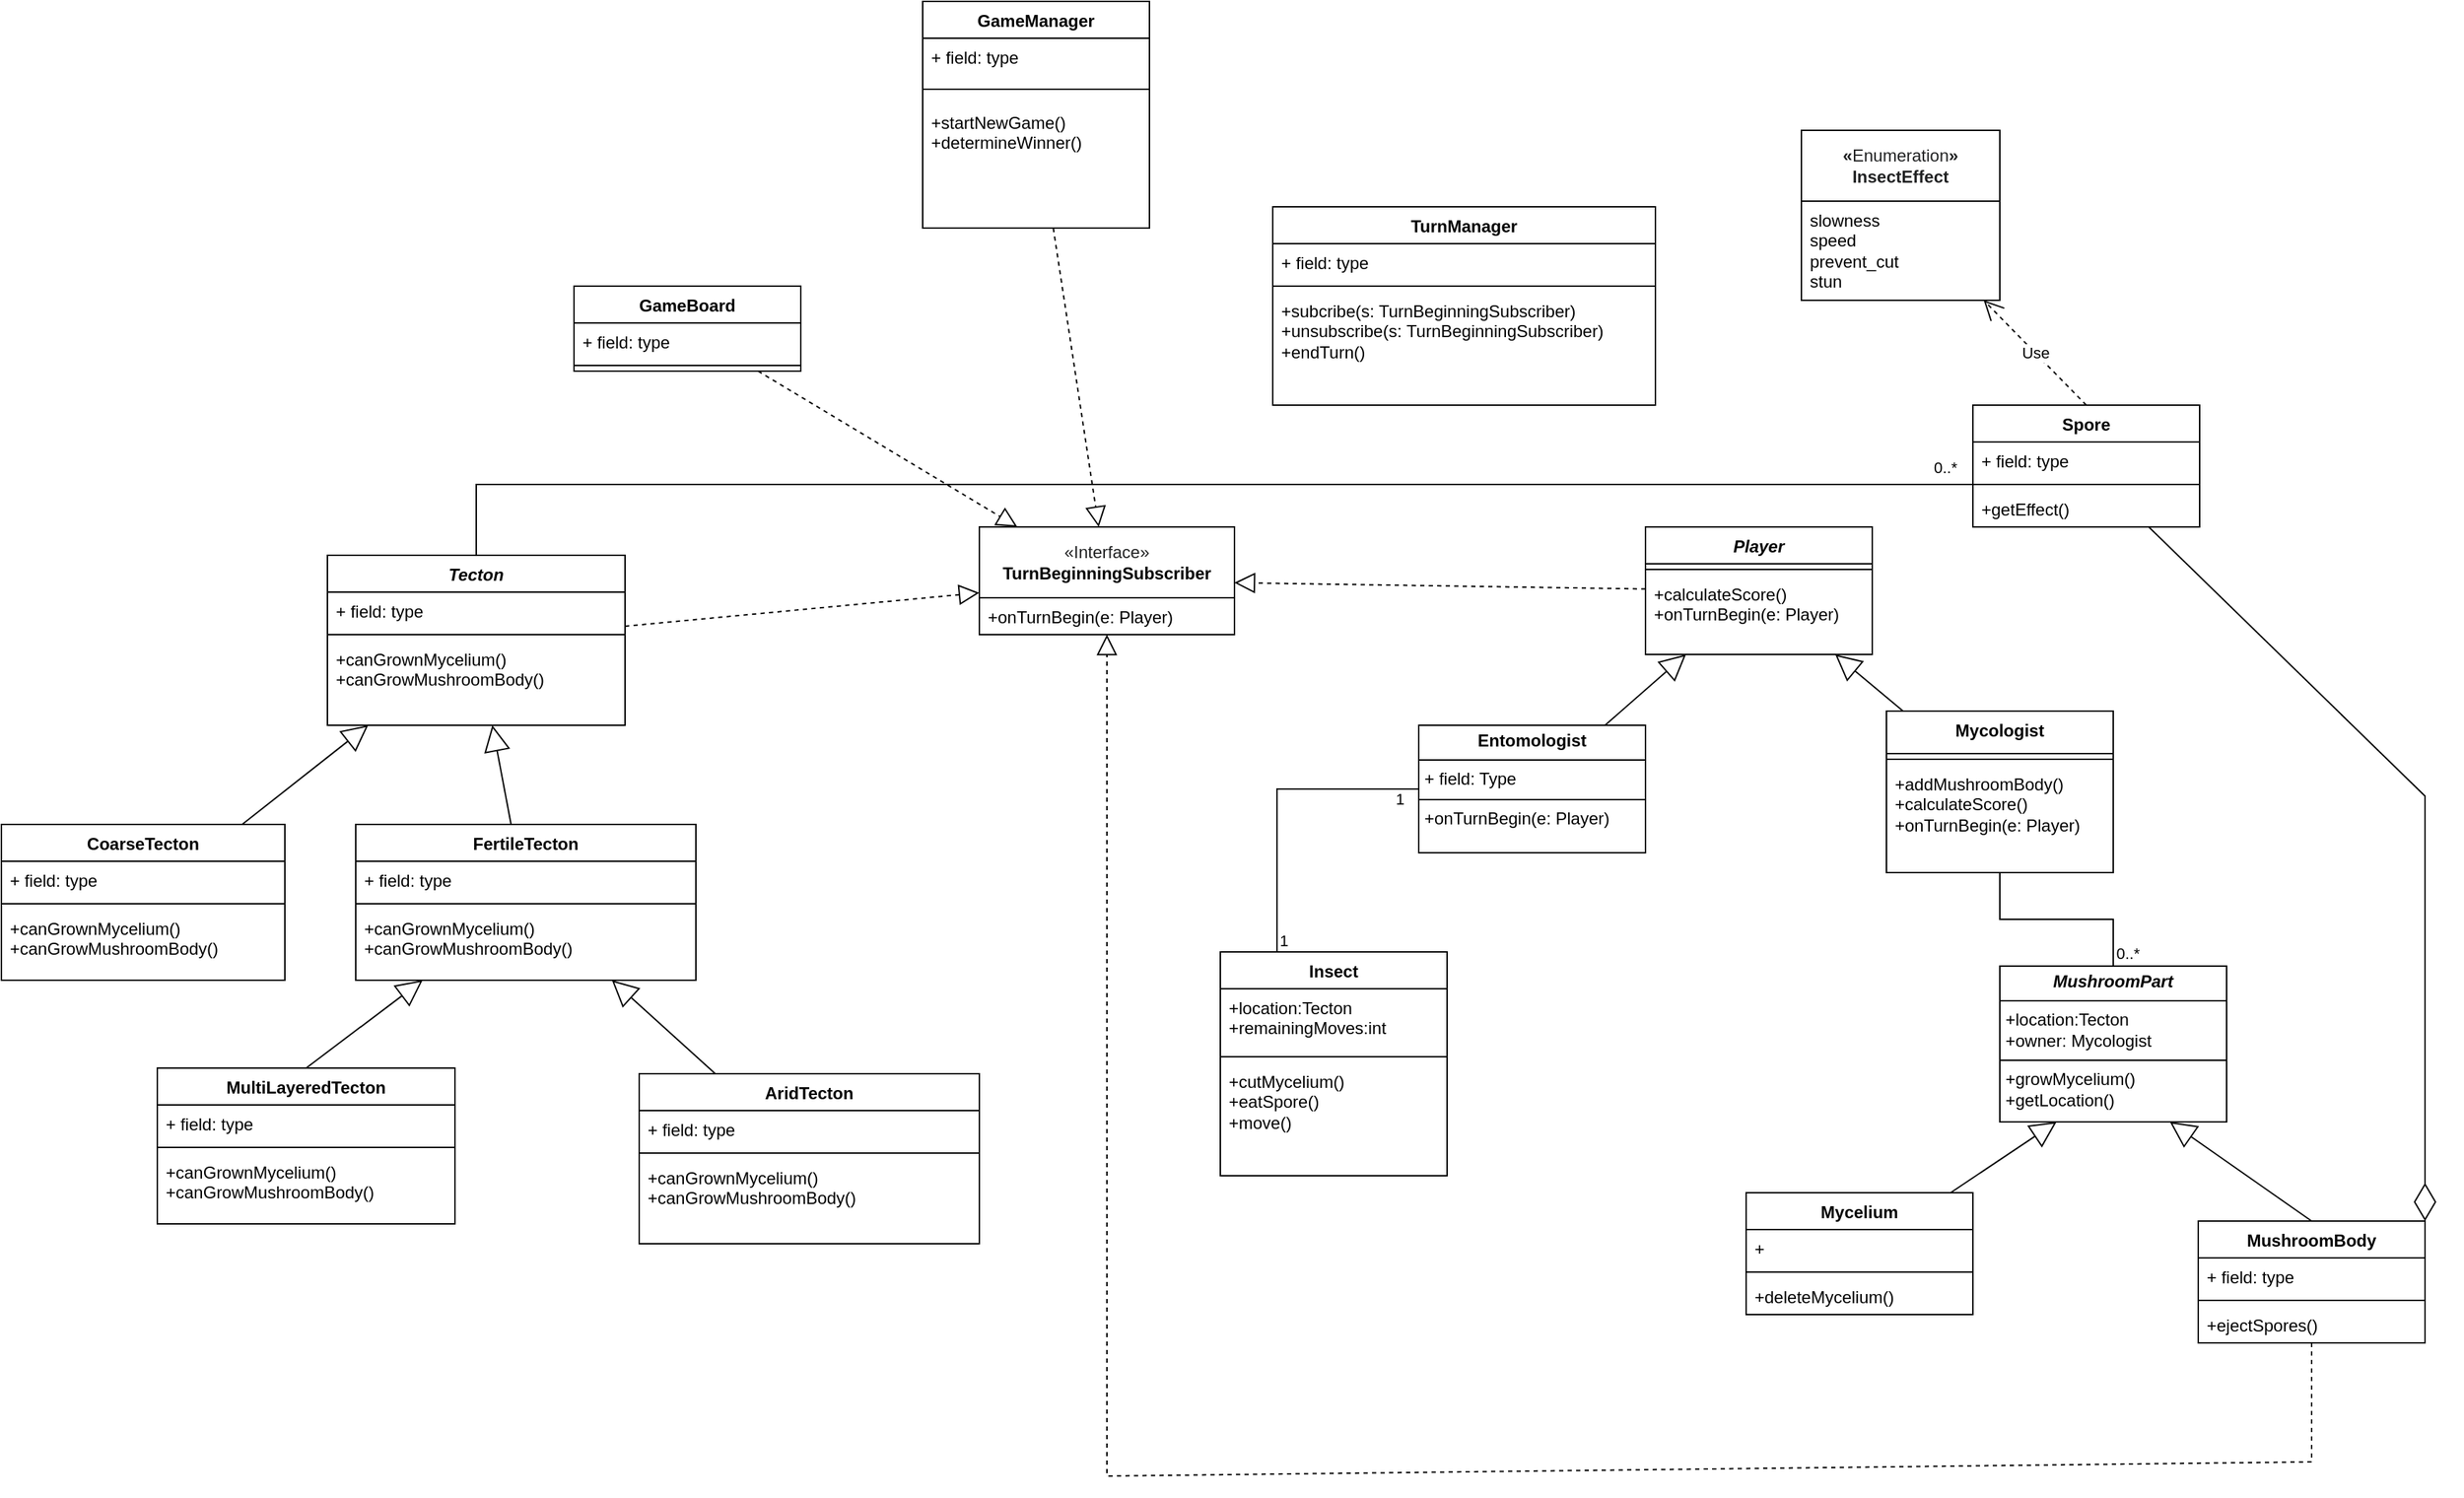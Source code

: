 <mxfile version="26.0.16">
  <diagram name="1 oldal" id="HN4nqooMKYYf8FHrTF-G">
    <mxGraphModel dx="2461" dy="892" grid="1" gridSize="10" guides="1" tooltips="1" connect="1" arrows="1" fold="1" page="1" pageScale="1" pageWidth="827" pageHeight="1169" math="0" shadow="0">
      <root>
        <mxCell id="0" />
        <mxCell id="1" parent="0" />
        <mxCell id="9xMKTx-2CF4HgZ_WFdCq-62" value="&lt;i style=&quot;&quot;&gt;Tecton&lt;/i&gt;" style="swimlane;fontStyle=1;align=center;verticalAlign=top;childLayout=stackLayout;horizontal=1;startSize=26;horizontalStack=0;resizeParent=1;resizeParentMax=0;resizeLast=0;collapsible=1;marginBottom=0;whiteSpace=wrap;html=1;" parent="1" vertex="1">
          <mxGeometry x="160" y="400" width="210" height="120" as="geometry">
            <mxRectangle x="240" y="190" width="80" height="30" as="alternateBounds" />
          </mxGeometry>
        </mxCell>
        <mxCell id="9xMKTx-2CF4HgZ_WFdCq-63" value="+ field: type" style="text;strokeColor=none;fillColor=none;align=left;verticalAlign=top;spacingLeft=4;spacingRight=4;overflow=hidden;rotatable=0;points=[[0,0.5],[1,0.5]];portConstraint=eastwest;whiteSpace=wrap;html=1;" parent="9xMKTx-2CF4HgZ_WFdCq-62" vertex="1">
          <mxGeometry y="26" width="210" height="26" as="geometry" />
        </mxCell>
        <mxCell id="9xMKTx-2CF4HgZ_WFdCq-64" value="" style="line;strokeWidth=1;fillColor=none;align=left;verticalAlign=middle;spacingTop=-1;spacingLeft=3;spacingRight=3;rotatable=0;labelPosition=right;points=[];portConstraint=eastwest;strokeColor=inherit;" parent="9xMKTx-2CF4HgZ_WFdCq-62" vertex="1">
          <mxGeometry y="52" width="210" height="8" as="geometry" />
        </mxCell>
        <mxCell id="9xMKTx-2CF4HgZ_WFdCq-65" value="+canGrownMycelium()&lt;div&gt;+canGrowMushroomBody()&lt;/div&gt;" style="text;strokeColor=none;fillColor=none;align=left;verticalAlign=top;spacingLeft=4;spacingRight=4;overflow=hidden;rotatable=0;points=[[0,0.5],[1,0.5]];portConstraint=eastwest;whiteSpace=wrap;html=1;" parent="9xMKTx-2CF4HgZ_WFdCq-62" vertex="1">
          <mxGeometry y="60" width="210" height="60" as="geometry" />
        </mxCell>
        <mxCell id="9xMKTx-2CF4HgZ_WFdCq-66" value="CoarseTecton" style="swimlane;fontStyle=1;align=center;verticalAlign=top;childLayout=stackLayout;horizontal=1;startSize=26;horizontalStack=0;resizeParent=1;resizeParentMax=0;resizeLast=0;collapsible=1;marginBottom=0;whiteSpace=wrap;html=1;" parent="1" vertex="1">
          <mxGeometry x="-70" y="590" width="200" height="110" as="geometry" />
        </mxCell>
        <mxCell id="9xMKTx-2CF4HgZ_WFdCq-67" value="+ field: type" style="text;strokeColor=none;fillColor=none;align=left;verticalAlign=top;spacingLeft=4;spacingRight=4;overflow=hidden;rotatable=0;points=[[0,0.5],[1,0.5]];portConstraint=eastwest;whiteSpace=wrap;html=1;" parent="9xMKTx-2CF4HgZ_WFdCq-66" vertex="1">
          <mxGeometry y="26" width="200" height="26" as="geometry" />
        </mxCell>
        <mxCell id="9xMKTx-2CF4HgZ_WFdCq-68" value="" style="line;strokeWidth=1;fillColor=none;align=left;verticalAlign=middle;spacingTop=-1;spacingLeft=3;spacingRight=3;rotatable=0;labelPosition=right;points=[];portConstraint=eastwest;strokeColor=inherit;" parent="9xMKTx-2CF4HgZ_WFdCq-66" vertex="1">
          <mxGeometry y="52" width="200" height="8" as="geometry" />
        </mxCell>
        <mxCell id="9xMKTx-2CF4HgZ_WFdCq-69" value="+canGrownMycelium()&lt;div&gt;+canGrowMushroomBody()&lt;/div&gt;" style="text;strokeColor=none;fillColor=none;align=left;verticalAlign=top;spacingLeft=4;spacingRight=4;overflow=hidden;rotatable=0;points=[[0,0.5],[1,0.5]];portConstraint=eastwest;whiteSpace=wrap;html=1;" parent="9xMKTx-2CF4HgZ_WFdCq-66" vertex="1">
          <mxGeometry y="60" width="200" height="50" as="geometry" />
        </mxCell>
        <mxCell id="9xMKTx-2CF4HgZ_WFdCq-72" value="FertileTecton" style="swimlane;fontStyle=1;align=center;verticalAlign=top;childLayout=stackLayout;horizontal=1;startSize=26;horizontalStack=0;resizeParent=1;resizeParentMax=0;resizeLast=0;collapsible=1;marginBottom=0;whiteSpace=wrap;html=1;" parent="1" vertex="1">
          <mxGeometry x="180" y="590" width="240" height="110" as="geometry" />
        </mxCell>
        <mxCell id="9xMKTx-2CF4HgZ_WFdCq-73" value="+ field: type" style="text;strokeColor=none;fillColor=none;align=left;verticalAlign=top;spacingLeft=4;spacingRight=4;overflow=hidden;rotatable=0;points=[[0,0.5],[1,0.5]];portConstraint=eastwest;whiteSpace=wrap;html=1;" parent="9xMKTx-2CF4HgZ_WFdCq-72" vertex="1">
          <mxGeometry y="26" width="240" height="26" as="geometry" />
        </mxCell>
        <mxCell id="9xMKTx-2CF4HgZ_WFdCq-74" value="" style="line;strokeWidth=1;fillColor=none;align=left;verticalAlign=middle;spacingTop=-1;spacingLeft=3;spacingRight=3;rotatable=0;labelPosition=right;points=[];portConstraint=eastwest;strokeColor=inherit;" parent="9xMKTx-2CF4HgZ_WFdCq-72" vertex="1">
          <mxGeometry y="52" width="240" height="8" as="geometry" />
        </mxCell>
        <mxCell id="9xMKTx-2CF4HgZ_WFdCq-75" value="&lt;div&gt;+canGrownMycelium()&lt;div&gt;+canGrowMushroomBody()&lt;/div&gt;&lt;/div&gt;" style="text;strokeColor=none;fillColor=none;align=left;verticalAlign=top;spacingLeft=4;spacingRight=4;overflow=hidden;rotatable=0;points=[[0,0.5],[1,0.5]];portConstraint=eastwest;whiteSpace=wrap;html=1;" parent="9xMKTx-2CF4HgZ_WFdCq-72" vertex="1">
          <mxGeometry y="60" width="240" height="50" as="geometry" />
        </mxCell>
        <mxCell id="9xMKTx-2CF4HgZ_WFdCq-80" value="" style="endArrow=block;endSize=16;endFill=0;html=1;rounded=0;" parent="1" source="9xMKTx-2CF4HgZ_WFdCq-66" target="9xMKTx-2CF4HgZ_WFdCq-62" edge="1">
          <mxGeometry width="160" relative="1" as="geometry">
            <mxPoint x="150" y="490" as="sourcePoint" />
            <mxPoint x="130" y="540" as="targetPoint" />
            <Array as="points" />
          </mxGeometry>
        </mxCell>
        <mxCell id="9xMKTx-2CF4HgZ_WFdCq-81" value="" style="endArrow=block;endSize=16;endFill=0;html=1;rounded=0;" parent="1" source="9xMKTx-2CF4HgZ_WFdCq-72" target="9xMKTx-2CF4HgZ_WFdCq-62" edge="1">
          <mxGeometry width="160" relative="1" as="geometry">
            <mxPoint x="224" y="490" as="sourcePoint" />
            <mxPoint x="280" y="550" as="targetPoint" />
          </mxGeometry>
        </mxCell>
        <mxCell id="9xMKTx-2CF4HgZ_WFdCq-82" value="MultiLayeredTecton" style="swimlane;fontStyle=1;align=center;verticalAlign=top;childLayout=stackLayout;horizontal=1;startSize=26;horizontalStack=0;resizeParent=1;resizeParentMax=0;resizeLast=0;collapsible=1;marginBottom=0;whiteSpace=wrap;html=1;" parent="1" vertex="1">
          <mxGeometry x="40" y="762" width="210" height="110" as="geometry" />
        </mxCell>
        <mxCell id="9xMKTx-2CF4HgZ_WFdCq-83" value="+ field: type" style="text;strokeColor=none;fillColor=none;align=left;verticalAlign=top;spacingLeft=4;spacingRight=4;overflow=hidden;rotatable=0;points=[[0,0.5],[1,0.5]];portConstraint=eastwest;whiteSpace=wrap;html=1;" parent="9xMKTx-2CF4HgZ_WFdCq-82" vertex="1">
          <mxGeometry y="26" width="210" height="26" as="geometry" />
        </mxCell>
        <mxCell id="9xMKTx-2CF4HgZ_WFdCq-84" value="" style="line;strokeWidth=1;fillColor=none;align=left;verticalAlign=middle;spacingTop=-1;spacingLeft=3;spacingRight=3;rotatable=0;labelPosition=right;points=[];portConstraint=eastwest;strokeColor=inherit;" parent="9xMKTx-2CF4HgZ_WFdCq-82" vertex="1">
          <mxGeometry y="52" width="210" height="8" as="geometry" />
        </mxCell>
        <mxCell id="9xMKTx-2CF4HgZ_WFdCq-85" value="+canGrownMycelium()&lt;div&gt;+canGrowMushroomBody()&lt;/div&gt;" style="text;strokeColor=none;fillColor=none;align=left;verticalAlign=top;spacingLeft=4;spacingRight=4;overflow=hidden;rotatable=0;points=[[0,0.5],[1,0.5]];portConstraint=eastwest;whiteSpace=wrap;html=1;" parent="9xMKTx-2CF4HgZ_WFdCq-82" vertex="1">
          <mxGeometry y="60" width="210" height="50" as="geometry" />
        </mxCell>
        <mxCell id="9xMKTx-2CF4HgZ_WFdCq-86" value="AridTecton" style="swimlane;fontStyle=1;align=center;verticalAlign=top;childLayout=stackLayout;horizontal=1;startSize=26;horizontalStack=0;resizeParent=1;resizeParentMax=0;resizeLast=0;collapsible=1;marginBottom=0;whiteSpace=wrap;html=1;" parent="1" vertex="1">
          <mxGeometry x="380" y="766" width="240" height="120" as="geometry" />
        </mxCell>
        <mxCell id="9xMKTx-2CF4HgZ_WFdCq-87" value="+ field: type" style="text;strokeColor=none;fillColor=none;align=left;verticalAlign=top;spacingLeft=4;spacingRight=4;overflow=hidden;rotatable=0;points=[[0,0.5],[1,0.5]];portConstraint=eastwest;whiteSpace=wrap;html=1;" parent="9xMKTx-2CF4HgZ_WFdCq-86" vertex="1">
          <mxGeometry y="26" width="240" height="26" as="geometry" />
        </mxCell>
        <mxCell id="9xMKTx-2CF4HgZ_WFdCq-88" value="" style="line;strokeWidth=1;fillColor=none;align=left;verticalAlign=middle;spacingTop=-1;spacingLeft=3;spacingRight=3;rotatable=0;labelPosition=right;points=[];portConstraint=eastwest;strokeColor=inherit;" parent="9xMKTx-2CF4HgZ_WFdCq-86" vertex="1">
          <mxGeometry y="52" width="240" height="8" as="geometry" />
        </mxCell>
        <mxCell id="9xMKTx-2CF4HgZ_WFdCq-89" value="+canGrownMycelium()&lt;div&gt;+canGrowMushroomBody()&lt;/div&gt;" style="text;strokeColor=none;fillColor=none;align=left;verticalAlign=top;spacingLeft=4;spacingRight=4;overflow=hidden;rotatable=0;points=[[0,0.5],[1,0.5]];portConstraint=eastwest;whiteSpace=wrap;html=1;" parent="9xMKTx-2CF4HgZ_WFdCq-86" vertex="1">
          <mxGeometry y="60" width="240" height="60" as="geometry" />
        </mxCell>
        <mxCell id="9xMKTx-2CF4HgZ_WFdCq-94" value="" style="endArrow=block;endSize=16;endFill=0;html=1;rounded=0;" parent="1" source="9xMKTx-2CF4HgZ_WFdCq-86" target="9xMKTx-2CF4HgZ_WFdCq-72" edge="1">
          <mxGeometry width="160" relative="1" as="geometry">
            <mxPoint x="390" y="762" as="sourcePoint" />
            <mxPoint x="400" y="710" as="targetPoint" />
          </mxGeometry>
        </mxCell>
        <mxCell id="9xMKTx-2CF4HgZ_WFdCq-96" value="" style="endArrow=block;endSize=16;endFill=0;html=1;rounded=0;exitX=0.5;exitY=0;exitDx=0;exitDy=0;" parent="1" source="9xMKTx-2CF4HgZ_WFdCq-82" target="9xMKTx-2CF4HgZ_WFdCq-72" edge="1">
          <mxGeometry x="0.003" width="160" relative="1" as="geometry">
            <mxPoint x="180" y="740" as="sourcePoint" />
            <mxPoint x="100" y="740" as="targetPoint" />
            <mxPoint as="offset" />
          </mxGeometry>
        </mxCell>
        <mxCell id="9xMKTx-2CF4HgZ_WFdCq-107" value="&lt;p style=&quot;margin:0px;margin-top:4px;text-align:center;&quot;&gt;&lt;b&gt;&lt;i&gt;MushroomPart&lt;/i&gt;&lt;/b&gt;&lt;/p&gt;&lt;hr size=&quot;1&quot; style=&quot;border-style:solid;&quot;&gt;&lt;p style=&quot;margin:0px;margin-left:4px;&quot;&gt;+location:Tecton&lt;/p&gt;&lt;p style=&quot;margin:0px;margin-left:4px;&quot;&gt;+owner: Mycologist&lt;/p&gt;&lt;hr size=&quot;1&quot; style=&quot;border-style:solid;&quot;&gt;&lt;p style=&quot;margin:0px;margin-left:4px;&quot;&gt;+growMycelium()&lt;/p&gt;&lt;p style=&quot;margin:0px;margin-left:4px;&quot;&gt;+getLocation()&lt;/p&gt;" style="verticalAlign=top;align=left;overflow=fill;html=1;whiteSpace=wrap;" parent="1" vertex="1">
          <mxGeometry x="1340" y="690" width="160" height="110" as="geometry" />
        </mxCell>
        <mxCell id="9xMKTx-2CF4HgZ_WFdCq-108" style="edgeStyle=orthogonalEdgeStyle;rounded=0;orthogonalLoop=1;jettySize=auto;html=1;exitX=0.5;exitY=1;exitDx=0;exitDy=0;" parent="1" source="9xMKTx-2CF4HgZ_WFdCq-107" target="9xMKTx-2CF4HgZ_WFdCq-107" edge="1">
          <mxGeometry relative="1" as="geometry" />
        </mxCell>
        <mxCell id="9xMKTx-2CF4HgZ_WFdCq-109" value="Mycelium" style="swimlane;fontStyle=1;align=center;verticalAlign=top;childLayout=stackLayout;horizontal=1;startSize=26;horizontalStack=0;resizeParent=1;resizeParentMax=0;resizeLast=0;collapsible=1;marginBottom=0;whiteSpace=wrap;html=1;" parent="1" vertex="1">
          <mxGeometry x="1161" y="850" width="160" height="86" as="geometry" />
        </mxCell>
        <mxCell id="9xMKTx-2CF4HgZ_WFdCq-110" value="+" style="text;strokeColor=none;fillColor=none;align=left;verticalAlign=top;spacingLeft=4;spacingRight=4;overflow=hidden;rotatable=0;points=[[0,0.5],[1,0.5]];portConstraint=eastwest;whiteSpace=wrap;html=1;" parent="9xMKTx-2CF4HgZ_WFdCq-109" vertex="1">
          <mxGeometry y="26" width="160" height="26" as="geometry" />
        </mxCell>
        <mxCell id="9xMKTx-2CF4HgZ_WFdCq-111" value="" style="line;strokeWidth=1;fillColor=none;align=left;verticalAlign=middle;spacingTop=-1;spacingLeft=3;spacingRight=3;rotatable=0;labelPosition=right;points=[];portConstraint=eastwest;strokeColor=inherit;" parent="9xMKTx-2CF4HgZ_WFdCq-109" vertex="1">
          <mxGeometry y="52" width="160" height="8" as="geometry" />
        </mxCell>
        <mxCell id="9xMKTx-2CF4HgZ_WFdCq-112" value="+deleteMycelium()" style="text;strokeColor=none;fillColor=none;align=left;verticalAlign=top;spacingLeft=4;spacingRight=4;overflow=hidden;rotatable=0;points=[[0,0.5],[1,0.5]];portConstraint=eastwest;whiteSpace=wrap;html=1;" parent="9xMKTx-2CF4HgZ_WFdCq-109" vertex="1">
          <mxGeometry y="60" width="160" height="26" as="geometry" />
        </mxCell>
        <mxCell id="9xMKTx-2CF4HgZ_WFdCq-113" value="MushroomBody" style="swimlane;fontStyle=1;align=center;verticalAlign=top;childLayout=stackLayout;horizontal=1;startSize=26;horizontalStack=0;resizeParent=1;resizeParentMax=0;resizeLast=0;collapsible=1;marginBottom=0;whiteSpace=wrap;html=1;" parent="1" vertex="1">
          <mxGeometry x="1480" y="870" width="160" height="86" as="geometry" />
        </mxCell>
        <mxCell id="9xMKTx-2CF4HgZ_WFdCq-114" value="+ field: type" style="text;strokeColor=none;fillColor=none;align=left;verticalAlign=top;spacingLeft=4;spacingRight=4;overflow=hidden;rotatable=0;points=[[0,0.5],[1,0.5]];portConstraint=eastwest;whiteSpace=wrap;html=1;" parent="9xMKTx-2CF4HgZ_WFdCq-113" vertex="1">
          <mxGeometry y="26" width="160" height="26" as="geometry" />
        </mxCell>
        <mxCell id="9xMKTx-2CF4HgZ_WFdCq-115" value="" style="line;strokeWidth=1;fillColor=none;align=left;verticalAlign=middle;spacingTop=-1;spacingLeft=3;spacingRight=3;rotatable=0;labelPosition=right;points=[];portConstraint=eastwest;strokeColor=inherit;" parent="9xMKTx-2CF4HgZ_WFdCq-113" vertex="1">
          <mxGeometry y="52" width="160" height="8" as="geometry" />
        </mxCell>
        <mxCell id="9xMKTx-2CF4HgZ_WFdCq-116" value="&lt;div&gt;+ejectSpores()&lt;/div&gt;" style="text;strokeColor=none;fillColor=none;align=left;verticalAlign=top;spacingLeft=4;spacingRight=4;overflow=hidden;rotatable=0;points=[[0,0.5],[1,0.5]];portConstraint=eastwest;whiteSpace=wrap;html=1;" parent="9xMKTx-2CF4HgZ_WFdCq-113" vertex="1">
          <mxGeometry y="60" width="160" height="26" as="geometry" />
        </mxCell>
        <mxCell id="9xMKTx-2CF4HgZ_WFdCq-117" value="" style="endArrow=block;endSize=16;endFill=0;html=1;rounded=0;exitX=0.5;exitY=0;exitDx=0;exitDy=0;entryX=0.75;entryY=1;entryDx=0;entryDy=0;" parent="1" source="9xMKTx-2CF4HgZ_WFdCq-113" target="9xMKTx-2CF4HgZ_WFdCq-107" edge="1">
          <mxGeometry width="160" relative="1" as="geometry">
            <mxPoint x="300" y="902" as="sourcePoint" />
            <mxPoint x="950" y="792" as="targetPoint" />
          </mxGeometry>
        </mxCell>
        <mxCell id="9xMKTx-2CF4HgZ_WFdCq-118" value="" style="endArrow=block;endSize=16;endFill=0;html=1;rounded=0;entryX=0.25;entryY=1;entryDx=0;entryDy=0;" parent="1" source="9xMKTx-2CF4HgZ_WFdCq-109" target="9xMKTx-2CF4HgZ_WFdCq-107" edge="1">
          <mxGeometry width="160" relative="1" as="geometry">
            <mxPoint x="1450" y="878" as="sourcePoint" />
            <mxPoint x="690" y="792" as="targetPoint" />
          </mxGeometry>
        </mxCell>
        <mxCell id="9xMKTx-2CF4HgZ_WFdCq-123" value="Spore" style="swimlane;fontStyle=1;align=center;verticalAlign=top;childLayout=stackLayout;horizontal=1;startSize=26;horizontalStack=0;resizeParent=1;resizeParentMax=0;resizeLast=0;collapsible=1;marginBottom=0;whiteSpace=wrap;html=1;" parent="1" vertex="1">
          <mxGeometry x="1321" y="294" width="160" height="86" as="geometry" />
        </mxCell>
        <mxCell id="9xMKTx-2CF4HgZ_WFdCq-124" value="+ field: type" style="text;strokeColor=none;fillColor=none;align=left;verticalAlign=top;spacingLeft=4;spacingRight=4;overflow=hidden;rotatable=0;points=[[0,0.5],[1,0.5]];portConstraint=eastwest;whiteSpace=wrap;html=1;" parent="9xMKTx-2CF4HgZ_WFdCq-123" vertex="1">
          <mxGeometry y="26" width="160" height="26" as="geometry" />
        </mxCell>
        <mxCell id="9xMKTx-2CF4HgZ_WFdCq-125" value="" style="line;strokeWidth=1;fillColor=none;align=left;verticalAlign=middle;spacingTop=-1;spacingLeft=3;spacingRight=3;rotatable=0;labelPosition=right;points=[];portConstraint=eastwest;strokeColor=inherit;" parent="9xMKTx-2CF4HgZ_WFdCq-123" vertex="1">
          <mxGeometry y="52" width="160" height="8" as="geometry" />
        </mxCell>
        <mxCell id="9xMKTx-2CF4HgZ_WFdCq-126" value="+getEffect()" style="text;strokeColor=none;fillColor=none;align=left;verticalAlign=top;spacingLeft=4;spacingRight=4;overflow=hidden;rotatable=0;points=[[0,0.5],[1,0.5]];portConstraint=eastwest;whiteSpace=wrap;html=1;" parent="9xMKTx-2CF4HgZ_WFdCq-123" vertex="1">
          <mxGeometry y="60" width="160" height="26" as="geometry" />
        </mxCell>
        <mxCell id="9xMKTx-2CF4HgZ_WFdCq-139" value="Insect" style="swimlane;fontStyle=1;align=center;verticalAlign=top;childLayout=stackLayout;horizontal=1;startSize=26;horizontalStack=0;resizeParent=1;resizeParentMax=0;resizeLast=0;collapsible=1;marginBottom=0;whiteSpace=wrap;html=1;" parent="1" vertex="1">
          <mxGeometry x="790" y="680" width="160" height="158" as="geometry" />
        </mxCell>
        <mxCell id="9xMKTx-2CF4HgZ_WFdCq-140" value="+location:Tecton&lt;div&gt;+remainingMoves:int&lt;/div&gt;" style="text;strokeColor=none;fillColor=none;align=left;verticalAlign=top;spacingLeft=4;spacingRight=4;overflow=hidden;rotatable=0;points=[[0,0.5],[1,0.5]];portConstraint=eastwest;whiteSpace=wrap;html=1;" parent="9xMKTx-2CF4HgZ_WFdCq-139" vertex="1">
          <mxGeometry y="26" width="160" height="44" as="geometry" />
        </mxCell>
        <mxCell id="9xMKTx-2CF4HgZ_WFdCq-141" value="" style="line;strokeWidth=1;fillColor=none;align=left;verticalAlign=middle;spacingTop=-1;spacingLeft=3;spacingRight=3;rotatable=0;labelPosition=right;points=[];portConstraint=eastwest;strokeColor=inherit;" parent="9xMKTx-2CF4HgZ_WFdCq-139" vertex="1">
          <mxGeometry y="70" width="160" height="8" as="geometry" />
        </mxCell>
        <mxCell id="9xMKTx-2CF4HgZ_WFdCq-142" value="+cutMycelium()&lt;div&gt;+eatSpore()&lt;/div&gt;&lt;div&gt;+move()&lt;/div&gt;" style="text;strokeColor=none;fillColor=none;align=left;verticalAlign=top;spacingLeft=4;spacingRight=4;overflow=hidden;rotatable=0;points=[[0,0.5],[1,0.5]];portConstraint=eastwest;whiteSpace=wrap;html=1;" parent="9xMKTx-2CF4HgZ_WFdCq-139" vertex="1">
          <mxGeometry y="78" width="160" height="80" as="geometry" />
        </mxCell>
        <mxCell id="9xMKTx-2CF4HgZ_WFdCq-143" value="GameManager" style="swimlane;fontStyle=1;align=center;verticalAlign=top;childLayout=stackLayout;horizontal=1;startSize=26;horizontalStack=0;resizeParent=1;resizeParentMax=0;resizeLast=0;collapsible=1;marginBottom=0;whiteSpace=wrap;html=1;" parent="1" vertex="1">
          <mxGeometry x="580" y="9" width="160" height="160" as="geometry" />
        </mxCell>
        <mxCell id="9xMKTx-2CF4HgZ_WFdCq-144" value="+ field: type" style="text;strokeColor=none;fillColor=none;align=left;verticalAlign=top;spacingLeft=4;spacingRight=4;overflow=hidden;rotatable=0;points=[[0,0.5],[1,0.5]];portConstraint=eastwest;whiteSpace=wrap;html=1;" parent="9xMKTx-2CF4HgZ_WFdCq-143" vertex="1">
          <mxGeometry y="26" width="160" height="26" as="geometry" />
        </mxCell>
        <mxCell id="9xMKTx-2CF4HgZ_WFdCq-145" value="" style="line;strokeWidth=1;fillColor=none;align=left;verticalAlign=middle;spacingTop=-1;spacingLeft=3;spacingRight=3;rotatable=0;labelPosition=right;points=[];portConstraint=eastwest;strokeColor=inherit;" parent="9xMKTx-2CF4HgZ_WFdCq-143" vertex="1">
          <mxGeometry y="52" width="160" height="20" as="geometry" />
        </mxCell>
        <mxCell id="9xMKTx-2CF4HgZ_WFdCq-146" value="&lt;div&gt;+startNewGame()&lt;/div&gt;&lt;div&gt;+determineWinner()&lt;/div&gt;&lt;div&gt;&lt;br&gt;&lt;/div&gt;" style="text;strokeColor=none;fillColor=none;align=left;verticalAlign=top;spacingLeft=4;spacingRight=4;overflow=hidden;rotatable=0;points=[[0,0.5],[1,0.5]];portConstraint=eastwest;whiteSpace=wrap;html=1;" parent="9xMKTx-2CF4HgZ_WFdCq-143" vertex="1">
          <mxGeometry y="72" width="160" height="88" as="geometry" />
        </mxCell>
        <mxCell id="9xMKTx-2CF4HgZ_WFdCq-159" value="GameBoard" style="swimlane;fontStyle=1;align=center;verticalAlign=top;childLayout=stackLayout;horizontal=1;startSize=26;horizontalStack=0;resizeParent=1;resizeParentMax=0;resizeLast=0;collapsible=1;marginBottom=0;whiteSpace=wrap;html=1;" parent="1" vertex="1">
          <mxGeometry x="334" y="210" width="160" height="60" as="geometry" />
        </mxCell>
        <mxCell id="9xMKTx-2CF4HgZ_WFdCq-160" value="+ field: type" style="text;strokeColor=none;fillColor=none;align=left;verticalAlign=top;spacingLeft=4;spacingRight=4;overflow=hidden;rotatable=0;points=[[0,0.5],[1,0.5]];portConstraint=eastwest;whiteSpace=wrap;html=1;" parent="9xMKTx-2CF4HgZ_WFdCq-159" vertex="1">
          <mxGeometry y="26" width="160" height="26" as="geometry" />
        </mxCell>
        <mxCell id="9xMKTx-2CF4HgZ_WFdCq-161" value="" style="line;strokeWidth=1;fillColor=none;align=left;verticalAlign=middle;spacingTop=-1;spacingLeft=3;spacingRight=3;rotatable=0;labelPosition=right;points=[];portConstraint=eastwest;strokeColor=inherit;" parent="9xMKTx-2CF4HgZ_WFdCq-159" vertex="1">
          <mxGeometry y="52" width="160" height="8" as="geometry" />
        </mxCell>
        <mxCell id="9xMKTx-2CF4HgZ_WFdCq-164" value="&lt;p style=&quot;margin:0px;margin-top:4px;text-align:center;&quot;&gt;&lt;b&gt;Entomologist&lt;/b&gt;&lt;/p&gt;&lt;hr size=&quot;1&quot; style=&quot;border-style:solid;&quot;&gt;&lt;p style=&quot;margin:0px;margin-left:4px;&quot;&gt;+ field: Type&lt;/p&gt;&lt;hr size=&quot;1&quot; style=&quot;border-style:solid;&quot;&gt;&lt;p style=&quot;margin:0px;margin-left:4px;&quot;&gt;+onTurnBegin(e: Player)&lt;/p&gt;" style="verticalAlign=top;align=left;overflow=fill;html=1;whiteSpace=wrap;" parent="1" vertex="1">
          <mxGeometry x="930" y="520" width="160" height="90" as="geometry" />
        </mxCell>
        <mxCell id="9xMKTx-2CF4HgZ_WFdCq-169" value="&lt;div&gt;&lt;i style=&quot;background-color: transparent; color: light-dark(rgb(0, 0, 0), rgb(255, 255, 255));&quot;&gt;Player&lt;/i&gt;&lt;/div&gt;" style="swimlane;fontStyle=1;align=center;verticalAlign=top;childLayout=stackLayout;horizontal=1;startSize=26;horizontalStack=0;resizeParent=1;resizeParentMax=0;resizeLast=0;collapsible=1;marginBottom=0;whiteSpace=wrap;html=1;" parent="1" vertex="1">
          <mxGeometry x="1090" y="380" width="160" height="90" as="geometry" />
        </mxCell>
        <mxCell id="9xMKTx-2CF4HgZ_WFdCq-171" value="" style="line;strokeWidth=1;fillColor=none;align=left;verticalAlign=middle;spacingTop=-1;spacingLeft=3;spacingRight=3;rotatable=0;labelPosition=right;points=[];portConstraint=eastwest;strokeColor=inherit;" parent="9xMKTx-2CF4HgZ_WFdCq-169" vertex="1">
          <mxGeometry y="26" width="160" height="8" as="geometry" />
        </mxCell>
        <mxCell id="9xMKTx-2CF4HgZ_WFdCq-172" value="+calculateScore()&lt;div&gt;+onTurnBegin(e: Player)&lt;/div&gt;" style="text;strokeColor=none;fillColor=none;align=left;verticalAlign=top;spacingLeft=4;spacingRight=4;overflow=hidden;rotatable=0;points=[[0,0.5],[1,0.5]];portConstraint=eastwest;whiteSpace=wrap;html=1;" parent="9xMKTx-2CF4HgZ_WFdCq-169" vertex="1">
          <mxGeometry y="34" width="160" height="56" as="geometry" />
        </mxCell>
        <mxCell id="9xMKTx-2CF4HgZ_WFdCq-177" value="&lt;strong data-end=&quot;60&quot; data-start=&quot;46&quot;&gt;Mycologist&lt;/strong&gt;" style="swimlane;fontStyle=1;align=center;verticalAlign=top;childLayout=stackLayout;horizontal=1;startSize=30;horizontalStack=0;resizeParent=1;resizeParentMax=0;resizeLast=0;collapsible=1;marginBottom=0;whiteSpace=wrap;html=1;" parent="1" vertex="1">
          <mxGeometry x="1260" y="510" width="160" height="114" as="geometry" />
        </mxCell>
        <mxCell id="9xMKTx-2CF4HgZ_WFdCq-179" value="" style="line;strokeWidth=1;fillColor=none;align=left;verticalAlign=middle;spacingTop=-1;spacingLeft=3;spacingRight=3;rotatable=0;labelPosition=right;points=[];portConstraint=eastwest;strokeColor=inherit;" parent="9xMKTx-2CF4HgZ_WFdCq-177" vertex="1">
          <mxGeometry y="30" width="160" height="8" as="geometry" />
        </mxCell>
        <mxCell id="9xMKTx-2CF4HgZ_WFdCq-180" value="+addMushroomBody()&lt;div&gt;+calculateScore()&lt;/div&gt;&lt;div&gt;+onTurnBegin(e: Player)&lt;/div&gt;" style="text;strokeColor=none;fillColor=none;align=left;verticalAlign=top;spacingLeft=4;spacingRight=4;overflow=hidden;rotatable=0;points=[[0,0.5],[1,0.5]];portConstraint=eastwest;whiteSpace=wrap;html=1;" parent="9xMKTx-2CF4HgZ_WFdCq-177" vertex="1">
          <mxGeometry y="38" width="160" height="76" as="geometry" />
        </mxCell>
        <mxCell id="9xMKTx-2CF4HgZ_WFdCq-181" value="" style="endArrow=block;endSize=16;endFill=0;html=1;rounded=0;" parent="1" source="9xMKTx-2CF4HgZ_WFdCq-164" target="9xMKTx-2CF4HgZ_WFdCq-169" edge="1">
          <mxGeometry width="160" relative="1" as="geometry">
            <mxPoint x="1010" y="562" as="sourcePoint" />
            <mxPoint x="990" y="510" as="targetPoint" />
          </mxGeometry>
        </mxCell>
        <mxCell id="9xMKTx-2CF4HgZ_WFdCq-182" value="" style="endArrow=block;endSize=16;endFill=0;html=1;rounded=0;" parent="1" source="9xMKTx-2CF4HgZ_WFdCq-177" target="9xMKTx-2CF4HgZ_WFdCq-169" edge="1">
          <mxGeometry width="160" relative="1" as="geometry">
            <mxPoint x="980" y="534" as="sourcePoint" />
            <mxPoint x="1270" y="510" as="targetPoint" />
          </mxGeometry>
        </mxCell>
        <mxCell id="Fc5vZAxxBn9qM7P_eGrI-1" value="&lt;font&gt;&lt;b style=&quot;color: rgb(32, 33, 34); font-family: sans-serif; text-align: start; background-color: rgb(255, 255, 255);&quot;&gt;«&lt;/b&gt;&lt;span style=&quot;color: rgb(32, 33, 34); font-family: sans-serif; text-align: start; background-color: rgb(255, 255, 255);&quot;&gt;&lt;font style=&quot;&quot;&gt;Enumeration&lt;/font&gt;&lt;/span&gt;&lt;b style=&quot;color: rgb(32, 33, 34); font-family: sans-serif; text-align: start; background-color: rgb(255, 255, 255);&quot;&gt;»&lt;/b&gt;&lt;/font&gt;&lt;div&gt;&lt;font&gt;&lt;b style=&quot;color: rgb(32, 33, 34); font-family: sans-serif; text-align: start; background-color: rgb(255, 255, 255);&quot;&gt;InsectEffect&lt;/b&gt;&lt;/font&gt;&lt;/div&gt;" style="swimlane;fontStyle=0;childLayout=stackLayout;horizontal=1;startSize=50;fillColor=none;horizontalStack=0;resizeParent=1;resizeParentMax=0;resizeLast=0;collapsible=1;marginBottom=0;whiteSpace=wrap;html=1;" parent="1" vertex="1">
          <mxGeometry x="1200" y="100" width="140" height="120" as="geometry" />
        </mxCell>
        <mxCell id="Fc5vZAxxBn9qM7P_eGrI-3" value="slowness&lt;div&gt;speed&lt;/div&gt;&lt;div&gt;prevent_cut&lt;/div&gt;&lt;div&gt;stun&lt;/div&gt;" style="text;strokeColor=none;fillColor=none;align=left;verticalAlign=top;spacingLeft=4;spacingRight=4;overflow=hidden;rotatable=0;points=[[0,0.5],[1,0.5]];portConstraint=eastwest;whiteSpace=wrap;html=1;" parent="Fc5vZAxxBn9qM7P_eGrI-1" vertex="1">
          <mxGeometry y="50" width="140" height="70" as="geometry" />
        </mxCell>
        <mxCell id="Fc5vZAxxBn9qM7P_eGrI-5" value="Use" style="endArrow=open;endSize=12;dashed=1;html=1;rounded=0;exitX=0.5;exitY=0;exitDx=0;exitDy=0;" parent="1" source="9xMKTx-2CF4HgZ_WFdCq-123" target="Fc5vZAxxBn9qM7P_eGrI-1" edge="1">
          <mxGeometry width="160" relative="1" as="geometry">
            <mxPoint x="590" y="400" as="sourcePoint" />
            <mxPoint x="750" y="400" as="targetPoint" />
          </mxGeometry>
        </mxCell>
        <mxCell id="Fc5vZAxxBn9qM7P_eGrI-12" value="" style="endArrow=none;html=1;edgeStyle=orthogonalEdgeStyle;rounded=0;exitX=0.25;exitY=0;exitDx=0;exitDy=0;entryX=0;entryY=0.5;entryDx=0;entryDy=0;" parent="1" source="9xMKTx-2CF4HgZ_WFdCq-139" target="9xMKTx-2CF4HgZ_WFdCq-164" edge="1">
          <mxGeometry relative="1" as="geometry">
            <mxPoint x="1010" y="680" as="sourcePoint" />
            <mxPoint x="1170" y="680" as="targetPoint" />
          </mxGeometry>
        </mxCell>
        <mxCell id="Fc5vZAxxBn9qM7P_eGrI-13" value="1" style="edgeLabel;resizable=0;html=1;align=left;verticalAlign=bottom;" parent="Fc5vZAxxBn9qM7P_eGrI-12" connectable="0" vertex="1">
          <mxGeometry x="-1" relative="1" as="geometry" />
        </mxCell>
        <mxCell id="Fc5vZAxxBn9qM7P_eGrI-14" value="1" style="edgeLabel;resizable=0;html=1;align=right;verticalAlign=bottom;" parent="Fc5vZAxxBn9qM7P_eGrI-12" connectable="0" vertex="1">
          <mxGeometry x="1" relative="1" as="geometry">
            <mxPoint x="-10" y="15" as="offset" />
          </mxGeometry>
        </mxCell>
        <mxCell id="Fc5vZAxxBn9qM7P_eGrI-31" value="&lt;font style=&quot;font-weight: 700;&quot;&gt;&lt;span style=&quot;font-weight: 400; color: rgb(32, 33, 34); font-family: sans-serif; text-align: start; background-color: rgb(255, 255, 255);&quot;&gt;«&lt;/span&gt;&lt;span style=&quot;color: rgb(32, 33, 34); font-family: sans-serif; text-align: start; background-color: rgb(255, 255, 255); font-weight: 400;&quot;&gt;Interface&lt;/span&gt;&lt;span style=&quot;font-weight: 400; color: rgb(32, 33, 34); font-family: sans-serif; text-align: start; background-color: rgb(255, 255, 255);&quot;&gt;»&lt;/span&gt;&lt;/font&gt;&lt;div style=&quot;font-weight: 700; text-align: start;&quot;&gt;&lt;font face=&quot;sans-serif&quot;&gt;&lt;span style=&quot;background-color: rgb(255, 255, 255);&quot;&gt;TurnBeginningSubscriber&lt;/span&gt;&lt;/font&gt;&lt;/div&gt;" style="swimlane;fontStyle=0;childLayout=stackLayout;horizontal=1;startSize=50;fillColor=none;horizontalStack=0;resizeParent=1;resizeParentMax=0;resizeLast=0;collapsible=1;marginBottom=0;whiteSpace=wrap;html=1;" parent="1" vertex="1">
          <mxGeometry x="620" y="380" width="180" height="76" as="geometry" />
        </mxCell>
        <mxCell id="Fc5vZAxxBn9qM7P_eGrI-32" value="+onTurnBegin(e: Player)" style="text;strokeColor=none;fillColor=none;align=left;verticalAlign=top;spacingLeft=4;spacingRight=4;overflow=hidden;rotatable=0;points=[[0,0.5],[1,0.5]];portConstraint=eastwest;whiteSpace=wrap;html=1;" parent="Fc5vZAxxBn9qM7P_eGrI-31" vertex="1">
          <mxGeometry y="50" width="180" height="26" as="geometry" />
        </mxCell>
        <mxCell id="Fc5vZAxxBn9qM7P_eGrI-36" value="" style="endArrow=block;dashed=1;endFill=0;endSize=12;html=1;rounded=0;" parent="1" source="9xMKTx-2CF4HgZ_WFdCq-169" target="Fc5vZAxxBn9qM7P_eGrI-31" edge="1">
          <mxGeometry width="160" relative="1" as="geometry">
            <mxPoint x="730" y="300" as="sourcePoint" />
            <mxPoint x="890" y="300" as="targetPoint" />
          </mxGeometry>
        </mxCell>
        <mxCell id="Fc5vZAxxBn9qM7P_eGrI-37" value="" style="endArrow=block;dashed=1;endFill=0;endSize=12;html=1;rounded=0;" parent="1" source="9xMKTx-2CF4HgZ_WFdCq-62" target="Fc5vZAxxBn9qM7P_eGrI-31" edge="1">
          <mxGeometry width="160" relative="1" as="geometry">
            <mxPoint x="540" y="310" as="sourcePoint" />
            <mxPoint x="700" y="310" as="targetPoint" />
          </mxGeometry>
        </mxCell>
        <mxCell id="Fc5vZAxxBn9qM7P_eGrI-38" value="" style="endArrow=block;dashed=1;endFill=0;endSize=12;html=1;rounded=0;" parent="1" source="9xMKTx-2CF4HgZ_WFdCq-159" target="Fc5vZAxxBn9qM7P_eGrI-31" edge="1">
          <mxGeometry width="160" relative="1" as="geometry">
            <mxPoint x="630" y="330" as="sourcePoint" />
            <mxPoint x="790" y="330" as="targetPoint" />
          </mxGeometry>
        </mxCell>
        <mxCell id="Fc5vZAxxBn9qM7P_eGrI-40" value="" style="endArrow=block;dashed=1;endFill=0;endSize=12;html=1;rounded=0;" parent="1" source="9xMKTx-2CF4HgZ_WFdCq-113" target="Fc5vZAxxBn9qM7P_eGrI-31" edge="1">
          <mxGeometry width="160" relative="1" as="geometry">
            <mxPoint x="1560" y="1050" as="sourcePoint" />
            <mxPoint x="1190" y="740" as="targetPoint" />
            <Array as="points">
              <mxPoint x="1560" y="1040" />
              <mxPoint x="710" y="1050" />
            </Array>
          </mxGeometry>
        </mxCell>
        <mxCell id="Fc5vZAxxBn9qM7P_eGrI-45" value="" style="endArrow=block;dashed=1;endFill=0;endSize=12;html=1;rounded=0;" parent="1" source="9xMKTx-2CF4HgZ_WFdCq-143" target="Fc5vZAxxBn9qM7P_eGrI-31" edge="1">
          <mxGeometry width="160" relative="1" as="geometry">
            <mxPoint x="730" y="420" as="sourcePoint" />
            <mxPoint x="890" y="420" as="targetPoint" />
          </mxGeometry>
        </mxCell>
        <mxCell id="Fc5vZAxxBn9qM7P_eGrI-46" value="" style="endArrow=diamondThin;endFill=0;endSize=24;html=1;rounded=0;entryX=1;entryY=0;entryDx=0;entryDy=0;" parent="1" source="9xMKTx-2CF4HgZ_WFdCq-123" target="9xMKTx-2CF4HgZ_WFdCq-113" edge="1">
          <mxGeometry width="160" relative="1" as="geometry">
            <mxPoint x="1790" y="570" as="sourcePoint" />
            <mxPoint x="1640" y="320" as="targetPoint" />
            <Array as="points">
              <mxPoint x="1640" y="570" />
            </Array>
          </mxGeometry>
        </mxCell>
        <mxCell id="Fc5vZAxxBn9qM7P_eGrI-47" value="TurnManager" style="swimlane;fontStyle=1;align=center;verticalAlign=top;childLayout=stackLayout;horizontal=1;startSize=26;horizontalStack=0;resizeParent=1;resizeParentMax=0;resizeLast=0;collapsible=1;marginBottom=0;whiteSpace=wrap;html=1;" parent="1" vertex="1">
          <mxGeometry x="827" y="154" width="270" height="140" as="geometry" />
        </mxCell>
        <mxCell id="Fc5vZAxxBn9qM7P_eGrI-48" value="+ field: type" style="text;strokeColor=none;fillColor=none;align=left;verticalAlign=top;spacingLeft=4;spacingRight=4;overflow=hidden;rotatable=0;points=[[0,0.5],[1,0.5]];portConstraint=eastwest;whiteSpace=wrap;html=1;" parent="Fc5vZAxxBn9qM7P_eGrI-47" vertex="1">
          <mxGeometry y="26" width="270" height="26" as="geometry" />
        </mxCell>
        <mxCell id="Fc5vZAxxBn9qM7P_eGrI-49" value="" style="line;strokeWidth=1;fillColor=none;align=left;verticalAlign=middle;spacingTop=-1;spacingLeft=3;spacingRight=3;rotatable=0;labelPosition=right;points=[];portConstraint=eastwest;strokeColor=inherit;" parent="Fc5vZAxxBn9qM7P_eGrI-47" vertex="1">
          <mxGeometry y="52" width="270" height="8" as="geometry" />
        </mxCell>
        <mxCell id="Fc5vZAxxBn9qM7P_eGrI-50" value="+subcribe(s: TurnBeginningSubscriber)&lt;div&gt;+unsubscribe(s:&amp;nbsp;&lt;span style=&quot;background-color: transparent; color: light-dark(rgb(0, 0, 0), rgb(255, 255, 255));&quot;&gt;TurnBeginningSubscriber)&lt;/span&gt;&lt;/div&gt;&lt;div&gt;&lt;span style=&quot;background-color: transparent; color: light-dark(rgb(0, 0, 0), rgb(255, 255, 255));&quot;&gt;+endTurn()&lt;/span&gt;&lt;/div&gt;" style="text;strokeColor=none;fillColor=none;align=left;verticalAlign=top;spacingLeft=4;spacingRight=4;overflow=hidden;rotatable=0;points=[[0,0.5],[1,0.5]];portConstraint=eastwest;whiteSpace=wrap;html=1;" parent="Fc5vZAxxBn9qM7P_eGrI-47" vertex="1">
          <mxGeometry y="60" width="270" height="80" as="geometry" />
        </mxCell>
        <mxCell id="Fc5vZAxxBn9qM7P_eGrI-51" value="" style="endArrow=none;html=1;edgeStyle=orthogonalEdgeStyle;rounded=0;" parent="1" source="9xMKTx-2CF4HgZ_WFdCq-177" target="9xMKTx-2CF4HgZ_WFdCq-107" edge="1">
          <mxGeometry relative="1" as="geometry">
            <mxPoint x="1170" y="680" as="sourcePoint" />
            <mxPoint x="1330" y="680" as="targetPoint" />
          </mxGeometry>
        </mxCell>
        <mxCell id="Fc5vZAxxBn9qM7P_eGrI-55" value="0..*" style="edgeLabel;html=1;align=center;verticalAlign=middle;resizable=0;points=[];" parent="Fc5vZAxxBn9qM7P_eGrI-51" vertex="1" connectable="0">
          <mxGeometry x="0.813" relative="1" as="geometry">
            <mxPoint x="10" y="4" as="offset" />
          </mxGeometry>
        </mxCell>
        <mxCell id="Fc5vZAxxBn9qM7P_eGrI-56" value="" style="endArrow=none;html=1;edgeStyle=orthogonalEdgeStyle;rounded=0;" parent="1" source="9xMKTx-2CF4HgZ_WFdCq-62" target="9xMKTx-2CF4HgZ_WFdCq-123" edge="1">
          <mxGeometry relative="1" as="geometry">
            <mxPoint x="830" y="520" as="sourcePoint" />
            <mxPoint x="990" y="520" as="targetPoint" />
            <Array as="points">
              <mxPoint x="265" y="350" />
            </Array>
          </mxGeometry>
        </mxCell>
        <mxCell id="Fc5vZAxxBn9qM7P_eGrI-58" value="0..*" style="edgeLabel;resizable=0;html=1;align=right;verticalAlign=bottom;" parent="Fc5vZAxxBn9qM7P_eGrI-56" connectable="0" vertex="1">
          <mxGeometry x="1" relative="1" as="geometry">
            <mxPoint x="-11" y="-4" as="offset" />
          </mxGeometry>
        </mxCell>
      </root>
    </mxGraphModel>
  </diagram>
</mxfile>
